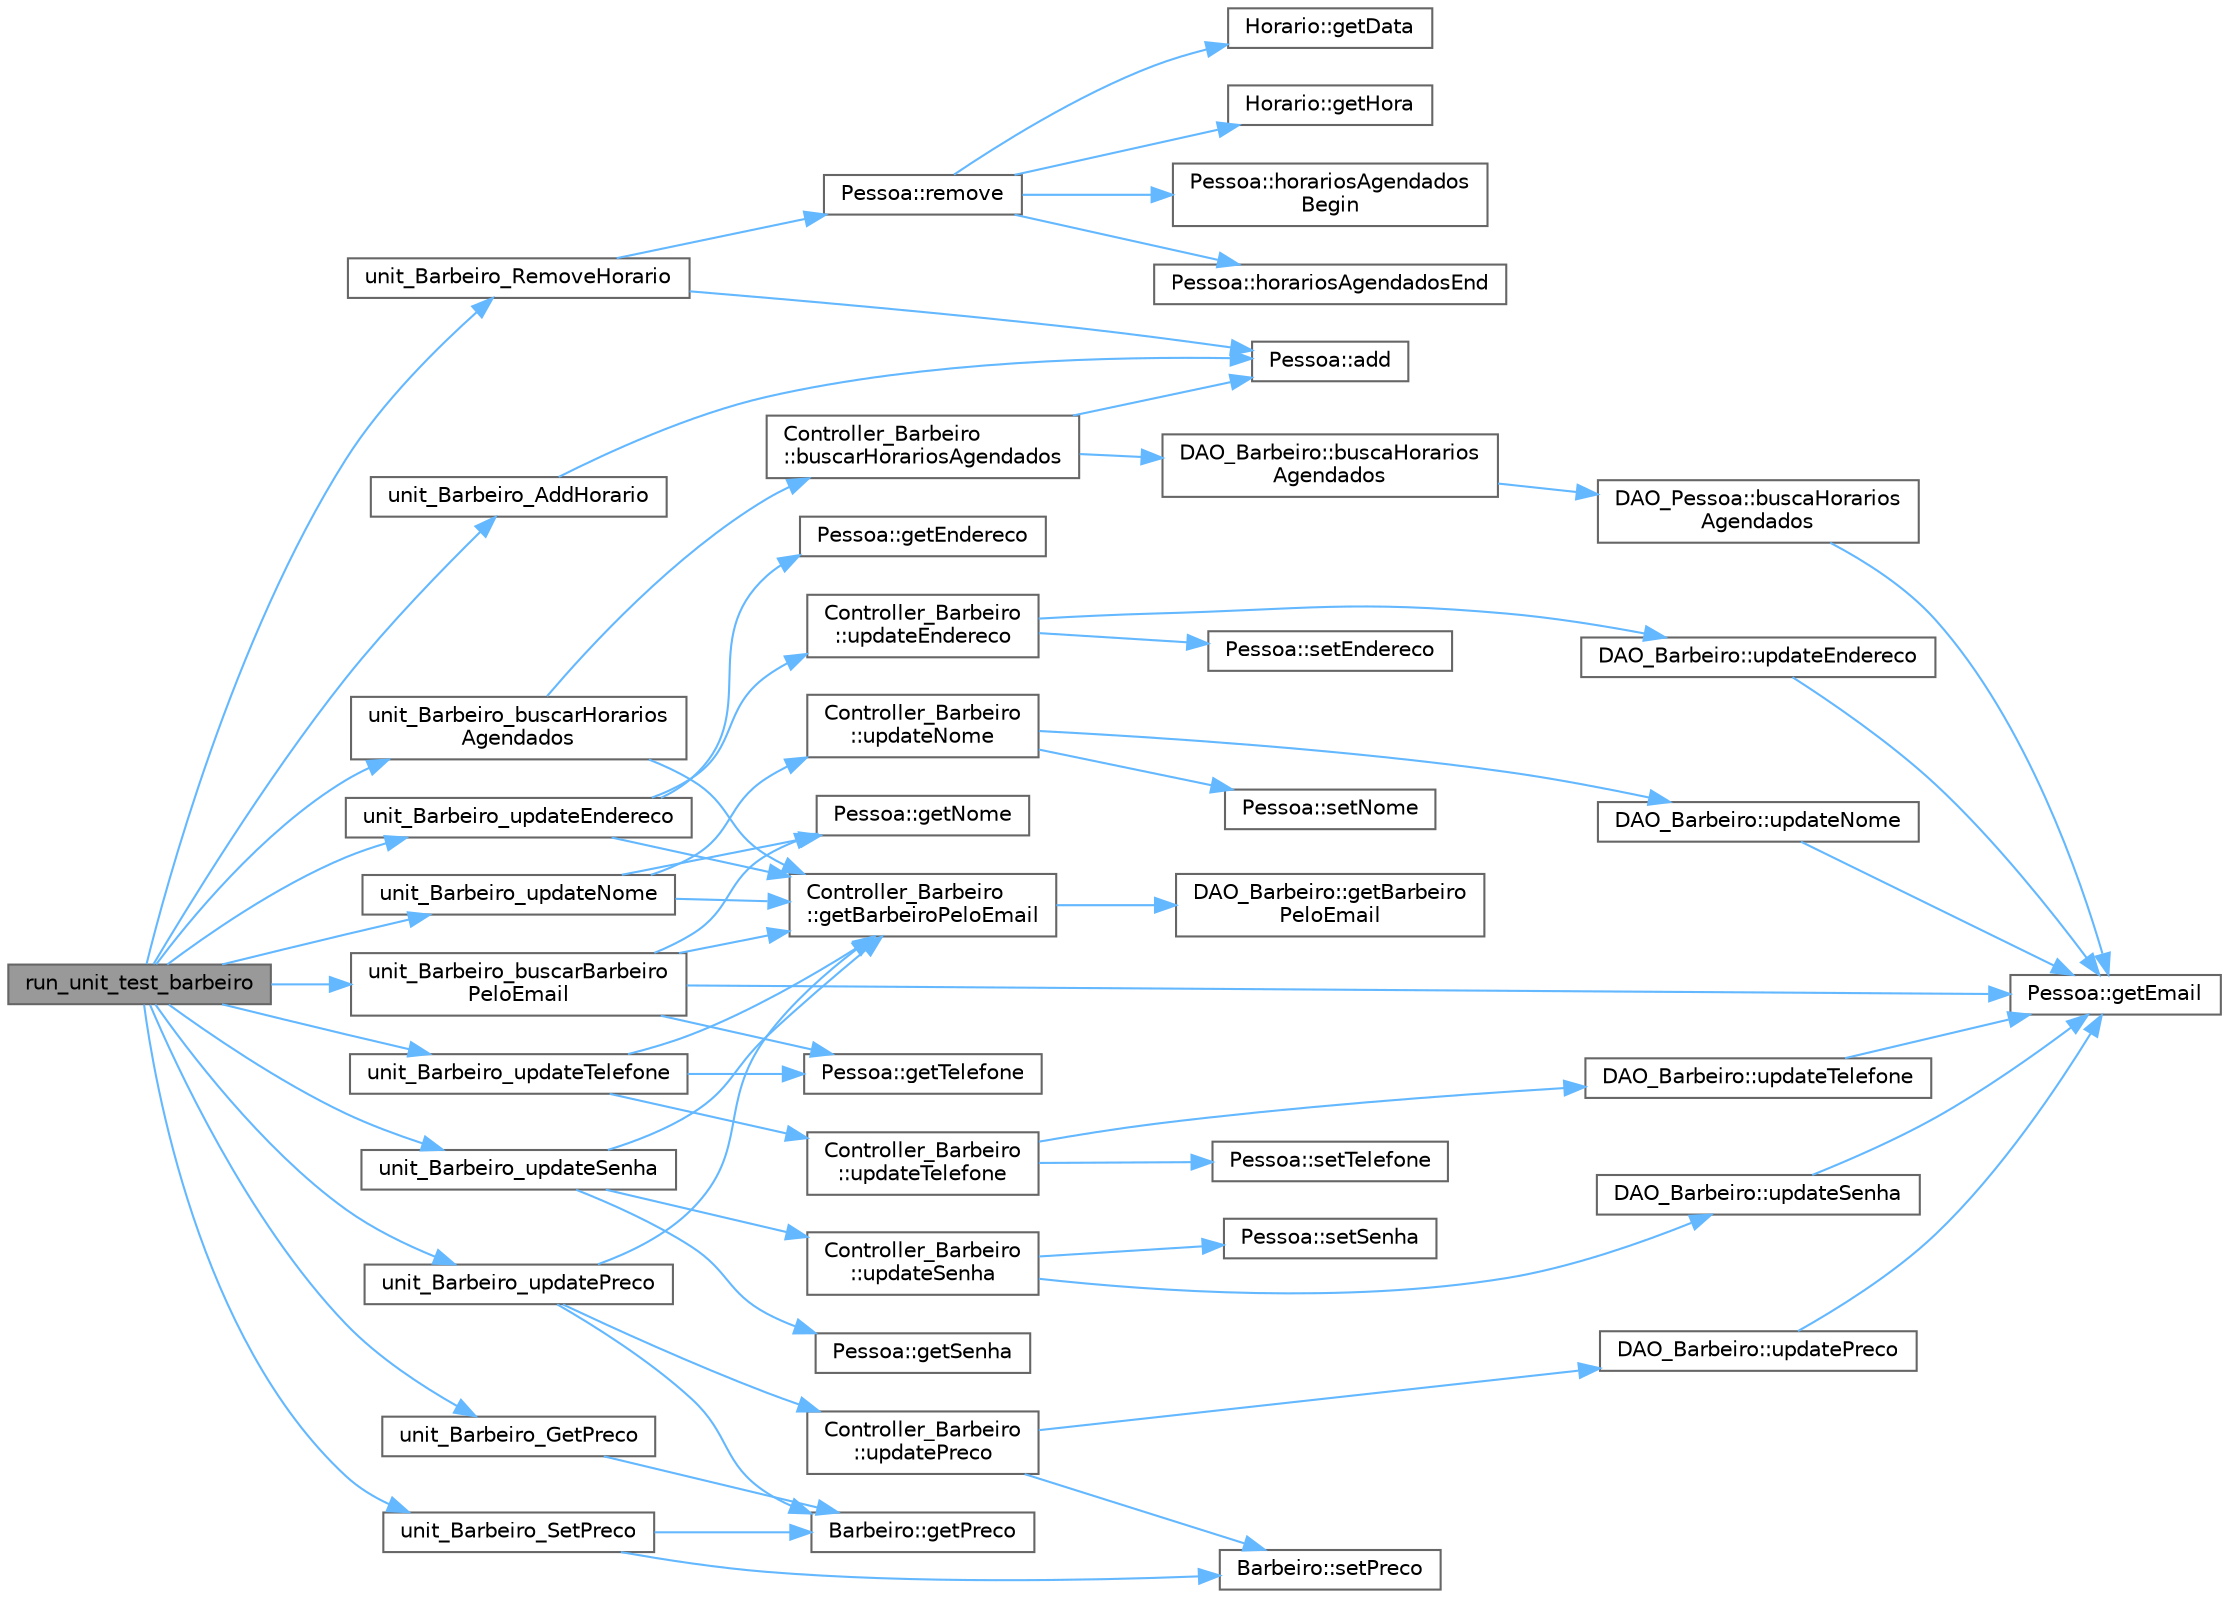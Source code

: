 digraph "run_unit_test_barbeiro"
{
 // LATEX_PDF_SIZE
  bgcolor="transparent";
  edge [fontname=Helvetica,fontsize=10,labelfontname=Helvetica,labelfontsize=10];
  node [fontname=Helvetica,fontsize=10,shape=box,height=0.2,width=0.4];
  rankdir="LR";
  Node1 [id="Node000001",label="run_unit_test_barbeiro",height=0.2,width=0.4,color="gray40", fillcolor="grey60", style="filled", fontcolor="black",tooltip=" "];
  Node1 -> Node2 [id="edge1_Node000001_Node000002",color="steelblue1",style="solid",tooltip=" "];
  Node2 [id="Node000002",label="unit_Barbeiro_AddHorario",height=0.2,width=0.4,color="grey40", fillcolor="white", style="filled",URL="$unit__barbeiro_8cpp.html#a3df1aa79c1402134b3edc5a028238a43",tooltip=" "];
  Node2 -> Node3 [id="edge2_Node000002_Node000003",color="steelblue1",style="solid",tooltip=" "];
  Node3 [id="Node000003",label="Pessoa::add",height=0.2,width=0.4,color="grey40", fillcolor="white", style="filled",URL="$class_pessoa.html#a69d7d032ce6b9ea847f5ced8a9abefc3",tooltip="Adiciona um horário à lista de horários agendados."];
  Node1 -> Node4 [id="edge3_Node000001_Node000004",color="steelblue1",style="solid",tooltip=" "];
  Node4 [id="Node000004",label="unit_Barbeiro_buscarBarbeiro\lPeloEmail",height=0.2,width=0.4,color="grey40", fillcolor="white", style="filled",URL="$unit__barbeiro_8cpp.html#a07eba0007cd6d6ee48f588f66a938888",tooltip=" "];
  Node4 -> Node5 [id="edge4_Node000004_Node000005",color="steelblue1",style="solid",tooltip=" "];
  Node5 [id="Node000005",label="Controller_Barbeiro\l::getBarbeiroPeloEmail",height=0.2,width=0.4,color="grey40", fillcolor="white", style="filled",URL="$class_controller___barbeiro.html#a55c2b96af8d7616dd2bb74ae4a74e5e7",tooltip="Obtém um objeto Barbeiro pelo email."];
  Node5 -> Node6 [id="edge5_Node000005_Node000006",color="steelblue1",style="solid",tooltip=" "];
  Node6 [id="Node000006",label="DAO_Barbeiro::getBarbeiro\lPeloEmail",height=0.2,width=0.4,color="grey40", fillcolor="white", style="filled",URL="$class_d_a_o___barbeiro.html#a318f92fa56fe3b07dd594efa27b85a62",tooltip="Obtém um objeto Barbeiro pelo email."];
  Node4 -> Node7 [id="edge6_Node000004_Node000007",color="steelblue1",style="solid",tooltip=" "];
  Node7 [id="Node000007",label="Pessoa::getEmail",height=0.2,width=0.4,color="grey40", fillcolor="white", style="filled",URL="$class_pessoa.html#a0fe937f9358dd92f73441c3288e46500",tooltip=" "];
  Node4 -> Node8 [id="edge7_Node000004_Node000008",color="steelblue1",style="solid",tooltip=" "];
  Node8 [id="Node000008",label="Pessoa::getNome",height=0.2,width=0.4,color="grey40", fillcolor="white", style="filled",URL="$class_pessoa.html#a8d551db3b19e1f07022adb3793cb8ed7",tooltip=" "];
  Node4 -> Node9 [id="edge8_Node000004_Node000009",color="steelblue1",style="solid",tooltip=" "];
  Node9 [id="Node000009",label="Pessoa::getTelefone",height=0.2,width=0.4,color="grey40", fillcolor="white", style="filled",URL="$class_pessoa.html#afcc25e8f6dc6d9b0ce5862df3cfbb66f",tooltip=" "];
  Node1 -> Node10 [id="edge9_Node000001_Node000010",color="steelblue1",style="solid",tooltip=" "];
  Node10 [id="Node000010",label="unit_Barbeiro_buscarHorarios\lAgendados",height=0.2,width=0.4,color="grey40", fillcolor="white", style="filled",URL="$unit__barbeiro_8cpp.html#a2bb9b9a5138622fe33a9e815256eef40",tooltip=" "];
  Node10 -> Node11 [id="edge10_Node000010_Node000011",color="steelblue1",style="solid",tooltip=" "];
  Node11 [id="Node000011",label="Controller_Barbeiro\l::buscarHorariosAgendados",height=0.2,width=0.4,color="grey40", fillcolor="white", style="filled",URL="$class_controller___barbeiro.html#addd3bdc36b5cb12645348edf752ef45a",tooltip="Busca os horários agendados para um barbeiro."];
  Node11 -> Node3 [id="edge11_Node000011_Node000003",color="steelblue1",style="solid",tooltip=" "];
  Node11 -> Node12 [id="edge12_Node000011_Node000012",color="steelblue1",style="solid",tooltip=" "];
  Node12 [id="Node000012",label="DAO_Barbeiro::buscaHorarios\lAgendados",height=0.2,width=0.4,color="grey40", fillcolor="white", style="filled",URL="$class_d_a_o___barbeiro.html#a95920097790e693f7321c7dddd759b52",tooltip="Busca os horários agendados para um barbeiro."];
  Node12 -> Node13 [id="edge13_Node000012_Node000013",color="steelblue1",style="solid",tooltip=" "];
  Node13 [id="Node000013",label="DAO_Pessoa::buscaHorarios\lAgendados",height=0.2,width=0.4,color="grey40", fillcolor="white", style="filled",URL="$class_d_a_o___pessoa.html#acc6e07363832c3a5eb265d155325ebf2",tooltip="Busca os horários agendados para uma pessoa."];
  Node13 -> Node7 [id="edge14_Node000013_Node000007",color="steelblue1",style="solid",tooltip=" "];
  Node10 -> Node5 [id="edge15_Node000010_Node000005",color="steelblue1",style="solid",tooltip=" "];
  Node1 -> Node14 [id="edge16_Node000001_Node000014",color="steelblue1",style="solid",tooltip=" "];
  Node14 [id="Node000014",label="unit_Barbeiro_GetPreco",height=0.2,width=0.4,color="grey40", fillcolor="white", style="filled",URL="$unit__barbeiro_8cpp.html#a9ec46269ed24b807c6d31f81a56f7102",tooltip=" "];
  Node14 -> Node15 [id="edge17_Node000014_Node000015",color="steelblue1",style="solid",tooltip=" "];
  Node15 [id="Node000015",label="Barbeiro::getPreco",height=0.2,width=0.4,color="grey40", fillcolor="white", style="filled",URL="$class_barbeiro.html#a1dc2f4c829128ada55c667880bd593df",tooltip="Getter para o atributo preco."];
  Node1 -> Node16 [id="edge18_Node000001_Node000016",color="steelblue1",style="solid",tooltip=" "];
  Node16 [id="Node000016",label="unit_Barbeiro_RemoveHorario",height=0.2,width=0.4,color="grey40", fillcolor="white", style="filled",URL="$unit__barbeiro_8cpp.html#a1f7468e52c3703d588f15340cac977e1",tooltip=" "];
  Node16 -> Node3 [id="edge19_Node000016_Node000003",color="steelblue1",style="solid",tooltip=" "];
  Node16 -> Node17 [id="edge20_Node000016_Node000017",color="steelblue1",style="solid",tooltip=" "];
  Node17 [id="Node000017",label="Pessoa::remove",height=0.2,width=0.4,color="grey40", fillcolor="white", style="filled",URL="$class_pessoa.html#a2b49ee65a77e757aad181e7a6d55adfd",tooltip="Remove um horário da lista de horários agendados."];
  Node17 -> Node18 [id="edge21_Node000017_Node000018",color="steelblue1",style="solid",tooltip=" "];
  Node18 [id="Node000018",label="Horario::getData",height=0.2,width=0.4,color="grey40", fillcolor="white", style="filled",URL="$class_horario.html#aadb59554ffae0bfd66e75f1c1d607f7c",tooltip="Getter para o atributo data."];
  Node17 -> Node19 [id="edge22_Node000017_Node000019",color="steelblue1",style="solid",tooltip=" "];
  Node19 [id="Node000019",label="Horario::getHora",height=0.2,width=0.4,color="grey40", fillcolor="white", style="filled",URL="$class_horario.html#a07a4aec4ebeab8637ab670a4a2747158",tooltip="Getter para o atributo hora."];
  Node17 -> Node20 [id="edge23_Node000017_Node000020",color="steelblue1",style="solid",tooltip=" "];
  Node20 [id="Node000020",label="Pessoa::horariosAgendados\lBegin",height=0.2,width=0.4,color="grey40", fillcolor="white", style="filled",URL="$class_pessoa.html#a2b15f3b2ffa585f0d8afae2ea20b7d42",tooltip=" "];
  Node17 -> Node21 [id="edge24_Node000017_Node000021",color="steelblue1",style="solid",tooltip=" "];
  Node21 [id="Node000021",label="Pessoa::horariosAgendadosEnd",height=0.2,width=0.4,color="grey40", fillcolor="white", style="filled",URL="$class_pessoa.html#a2a476cb77e351421f997f6f6c3952b56",tooltip=" "];
  Node1 -> Node22 [id="edge25_Node000001_Node000022",color="steelblue1",style="solid",tooltip=" "];
  Node22 [id="Node000022",label="unit_Barbeiro_SetPreco",height=0.2,width=0.4,color="grey40", fillcolor="white", style="filled",URL="$unit__barbeiro_8cpp.html#a5931c31bd3d7218abbcdc47785f685e1",tooltip=" "];
  Node22 -> Node15 [id="edge26_Node000022_Node000015",color="steelblue1",style="solid",tooltip=" "];
  Node22 -> Node23 [id="edge27_Node000022_Node000023",color="steelblue1",style="solid",tooltip=" "];
  Node23 [id="Node000023",label="Barbeiro::setPreco",height=0.2,width=0.4,color="grey40", fillcolor="white", style="filled",URL="$class_barbeiro.html#a2eaadbcff980ac42e20672b5cafa014d",tooltip="Setter para o atributo preco."];
  Node1 -> Node24 [id="edge28_Node000001_Node000024",color="steelblue1",style="solid",tooltip=" "];
  Node24 [id="Node000024",label="unit_Barbeiro_updateEndereco",height=0.2,width=0.4,color="grey40", fillcolor="white", style="filled",URL="$unit__barbeiro_8cpp.html#ab80c567f7a84e1d1587a4763e5c2d20c",tooltip=" "];
  Node24 -> Node5 [id="edge29_Node000024_Node000005",color="steelblue1",style="solid",tooltip=" "];
  Node24 -> Node25 [id="edge30_Node000024_Node000025",color="steelblue1",style="solid",tooltip=" "];
  Node25 [id="Node000025",label="Pessoa::getEndereco",height=0.2,width=0.4,color="grey40", fillcolor="white", style="filled",URL="$class_pessoa.html#aa967da81cd69e69f981e43c44b86c7ba",tooltip=" "];
  Node24 -> Node26 [id="edge31_Node000024_Node000026",color="steelblue1",style="solid",tooltip=" "];
  Node26 [id="Node000026",label="Controller_Barbeiro\l::updateEndereco",height=0.2,width=0.4,color="grey40", fillcolor="white", style="filled",URL="$class_controller___barbeiro.html#a0f4b4105194021fc585fb94d4095ad62",tooltip="Atualiza o endereço do barbeiro."];
  Node26 -> Node27 [id="edge32_Node000026_Node000027",color="steelblue1",style="solid",tooltip=" "];
  Node27 [id="Node000027",label="Pessoa::setEndereco",height=0.2,width=0.4,color="grey40", fillcolor="white", style="filled",URL="$class_pessoa.html#a6aa0ad8f527cb91723eac25acdb46ec5",tooltip=" "];
  Node26 -> Node28 [id="edge33_Node000026_Node000028",color="steelblue1",style="solid",tooltip=" "];
  Node28 [id="Node000028",label="DAO_Barbeiro::updateEndereco",height=0.2,width=0.4,color="grey40", fillcolor="white", style="filled",URL="$class_d_a_o___barbeiro.html#a0c00d397cd046e39b8136644d88d4987",tooltip="Atualiza o endereço do barbeiro."];
  Node28 -> Node7 [id="edge34_Node000028_Node000007",color="steelblue1",style="solid",tooltip=" "];
  Node1 -> Node29 [id="edge35_Node000001_Node000029",color="steelblue1",style="solid",tooltip=" "];
  Node29 [id="Node000029",label="unit_Barbeiro_updateNome",height=0.2,width=0.4,color="grey40", fillcolor="white", style="filled",URL="$unit__barbeiro_8cpp.html#aa5333406d6694de944cd1889f4a7d8e5",tooltip=" "];
  Node29 -> Node5 [id="edge36_Node000029_Node000005",color="steelblue1",style="solid",tooltip=" "];
  Node29 -> Node8 [id="edge37_Node000029_Node000008",color="steelblue1",style="solid",tooltip=" "];
  Node29 -> Node30 [id="edge38_Node000029_Node000030",color="steelblue1",style="solid",tooltip=" "];
  Node30 [id="Node000030",label="Controller_Barbeiro\l::updateNome",height=0.2,width=0.4,color="grey40", fillcolor="white", style="filled",URL="$class_controller___barbeiro.html#a27af1b715842c9de8bfedf6e9b047182",tooltip="Atualiza o nome do barbeiro."];
  Node30 -> Node31 [id="edge39_Node000030_Node000031",color="steelblue1",style="solid",tooltip=" "];
  Node31 [id="Node000031",label="Pessoa::setNome",height=0.2,width=0.4,color="grey40", fillcolor="white", style="filled",URL="$class_pessoa.html#a0f2d596992b4821f677030eeedc04417",tooltip=" "];
  Node30 -> Node32 [id="edge40_Node000030_Node000032",color="steelblue1",style="solid",tooltip=" "];
  Node32 [id="Node000032",label="DAO_Barbeiro::updateNome",height=0.2,width=0.4,color="grey40", fillcolor="white", style="filled",URL="$class_d_a_o___barbeiro.html#ad6ff782042df64df76de329aac78d5ca",tooltip="Atualiza o nome do barbeiro."];
  Node32 -> Node7 [id="edge41_Node000032_Node000007",color="steelblue1",style="solid",tooltip=" "];
  Node1 -> Node33 [id="edge42_Node000001_Node000033",color="steelblue1",style="solid",tooltip=" "];
  Node33 [id="Node000033",label="unit_Barbeiro_updatePreco",height=0.2,width=0.4,color="grey40", fillcolor="white", style="filled",URL="$unit__barbeiro_8cpp.html#ad67fb29da1a5cd3809ba6ea9b0ec8d6e",tooltip=" "];
  Node33 -> Node5 [id="edge43_Node000033_Node000005",color="steelblue1",style="solid",tooltip=" "];
  Node33 -> Node15 [id="edge44_Node000033_Node000015",color="steelblue1",style="solid",tooltip=" "];
  Node33 -> Node34 [id="edge45_Node000033_Node000034",color="steelblue1",style="solid",tooltip=" "];
  Node34 [id="Node000034",label="Controller_Barbeiro\l::updatePreco",height=0.2,width=0.4,color="grey40", fillcolor="white", style="filled",URL="$class_controller___barbeiro.html#a1b895863493fd9d7728a2a605163fc6a",tooltip="Atualiza o preço do serviço do barbeiro."];
  Node34 -> Node23 [id="edge46_Node000034_Node000023",color="steelblue1",style="solid",tooltip=" "];
  Node34 -> Node35 [id="edge47_Node000034_Node000035",color="steelblue1",style="solid",tooltip=" "];
  Node35 [id="Node000035",label="DAO_Barbeiro::updatePreco",height=0.2,width=0.4,color="grey40", fillcolor="white", style="filled",URL="$class_d_a_o___barbeiro.html#aa50fab0395455ccaa4152db78c76dc39",tooltip="Atualiza o preço do serviço do barbeiro."];
  Node35 -> Node7 [id="edge48_Node000035_Node000007",color="steelblue1",style="solid",tooltip=" "];
  Node1 -> Node36 [id="edge49_Node000001_Node000036",color="steelblue1",style="solid",tooltip=" "];
  Node36 [id="Node000036",label="unit_Barbeiro_updateSenha",height=0.2,width=0.4,color="grey40", fillcolor="white", style="filled",URL="$unit__barbeiro_8cpp.html#aae8019e14db5ab6bccb174e30adfa5b0",tooltip=" "];
  Node36 -> Node5 [id="edge50_Node000036_Node000005",color="steelblue1",style="solid",tooltip=" "];
  Node36 -> Node37 [id="edge51_Node000036_Node000037",color="steelblue1",style="solid",tooltip=" "];
  Node37 [id="Node000037",label="Pessoa::getSenha",height=0.2,width=0.4,color="grey40", fillcolor="white", style="filled",URL="$class_pessoa.html#a7f8f84bdcac5c57ea6754b53e3367ffd",tooltip=" "];
  Node36 -> Node38 [id="edge52_Node000036_Node000038",color="steelblue1",style="solid",tooltip=" "];
  Node38 [id="Node000038",label="Controller_Barbeiro\l::updateSenha",height=0.2,width=0.4,color="grey40", fillcolor="white", style="filled",URL="$class_controller___barbeiro.html#aa556fb2b24568b6fc95acab6b2fc6cdd",tooltip="Atualiza a senha do barbeiro."];
  Node38 -> Node39 [id="edge53_Node000038_Node000039",color="steelblue1",style="solid",tooltip=" "];
  Node39 [id="Node000039",label="Pessoa::setSenha",height=0.2,width=0.4,color="grey40", fillcolor="white", style="filled",URL="$class_pessoa.html#a891ce76d919b1d2a28ce1f4d20a087be",tooltip=" "];
  Node38 -> Node40 [id="edge54_Node000038_Node000040",color="steelblue1",style="solid",tooltip=" "];
  Node40 [id="Node000040",label="DAO_Barbeiro::updateSenha",height=0.2,width=0.4,color="grey40", fillcolor="white", style="filled",URL="$class_d_a_o___barbeiro.html#a766f60315fbac9645e7f29563e3ffa92",tooltip="Atualiza a senha do barbeiro."];
  Node40 -> Node7 [id="edge55_Node000040_Node000007",color="steelblue1",style="solid",tooltip=" "];
  Node1 -> Node41 [id="edge56_Node000001_Node000041",color="steelblue1",style="solid",tooltip=" "];
  Node41 [id="Node000041",label="unit_Barbeiro_updateTelefone",height=0.2,width=0.4,color="grey40", fillcolor="white", style="filled",URL="$unit__barbeiro_8cpp.html#a6b21bb21da812d469b51d28ff461dd10",tooltip=" "];
  Node41 -> Node5 [id="edge57_Node000041_Node000005",color="steelblue1",style="solid",tooltip=" "];
  Node41 -> Node9 [id="edge58_Node000041_Node000009",color="steelblue1",style="solid",tooltip=" "];
  Node41 -> Node42 [id="edge59_Node000041_Node000042",color="steelblue1",style="solid",tooltip=" "];
  Node42 [id="Node000042",label="Controller_Barbeiro\l::updateTelefone",height=0.2,width=0.4,color="grey40", fillcolor="white", style="filled",URL="$class_controller___barbeiro.html#a6f66105cf4d41b4482edacd0cf7ecf48",tooltip="Atualiza o telefone do barbeiro."];
  Node42 -> Node43 [id="edge60_Node000042_Node000043",color="steelblue1",style="solid",tooltip=" "];
  Node43 [id="Node000043",label="Pessoa::setTelefone",height=0.2,width=0.4,color="grey40", fillcolor="white", style="filled",URL="$class_pessoa.html#a8060fb5aef73b7324cbffa53b93a8292",tooltip=" "];
  Node42 -> Node44 [id="edge61_Node000042_Node000044",color="steelblue1",style="solid",tooltip=" "];
  Node44 [id="Node000044",label="DAO_Barbeiro::updateTelefone",height=0.2,width=0.4,color="grey40", fillcolor="white", style="filled",URL="$class_d_a_o___barbeiro.html#a29841ceef2d29a8fde845d1bdf68e4b0",tooltip="Atualiza o telefone do barbeiro."];
  Node44 -> Node7 [id="edge62_Node000044_Node000007",color="steelblue1",style="solid",tooltip=" "];
}
